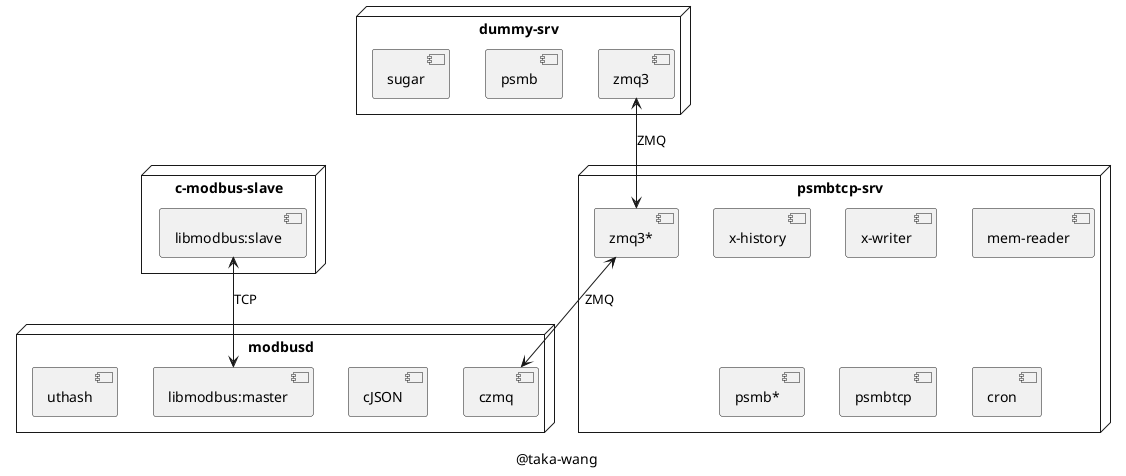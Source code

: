 @startuml

node dummy-srv{
    [zmq3]
    [psmb]
	[sugar]
}

node psmbtcp-srv{
    [zmq3*]
	[x-history]
    [x-writer]
    [mem-reader]
    [psmb*]
    [psmbtcp]
	[cron]
}

node modbusd {
	[libmodbus:master]
	[cJSON]
    [czmq]
	[uthash]
}

node c-modbus-slave{
	[libmodbus:slave]
}

'left to right direction

[zmq3] <--> [zmq3*]: ZMQ
[zmq3*] <--> [czmq]: ZMQ
[libmodbus:slave]<-->[libmodbus:master]  : TCP

caption @taka-wang

@enduml